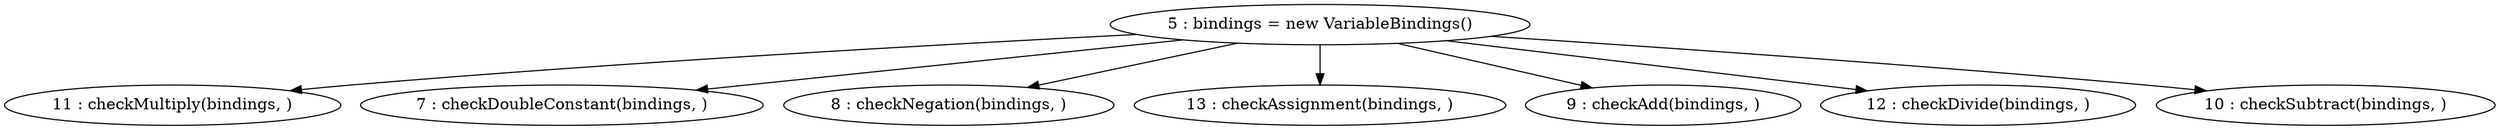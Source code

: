digraph G {
"5 : bindings = new VariableBindings()"
"5 : bindings = new VariableBindings()" -> "11 : checkMultiply(bindings, )"
"5 : bindings = new VariableBindings()" -> "7 : checkDoubleConstant(bindings, )"
"5 : bindings = new VariableBindings()" -> "8 : checkNegation(bindings, )"
"5 : bindings = new VariableBindings()" -> "13 : checkAssignment(bindings, )"
"5 : bindings = new VariableBindings()" -> "9 : checkAdd(bindings, )"
"5 : bindings = new VariableBindings()" -> "12 : checkDivide(bindings, )"
"5 : bindings = new VariableBindings()" -> "10 : checkSubtract(bindings, )"
"7 : checkDoubleConstant(bindings, )"
"8 : checkNegation(bindings, )"
"9 : checkAdd(bindings, )"
"10 : checkSubtract(bindings, )"
"11 : checkMultiply(bindings, )"
"12 : checkDivide(bindings, )"
"13 : checkAssignment(bindings, )"
}